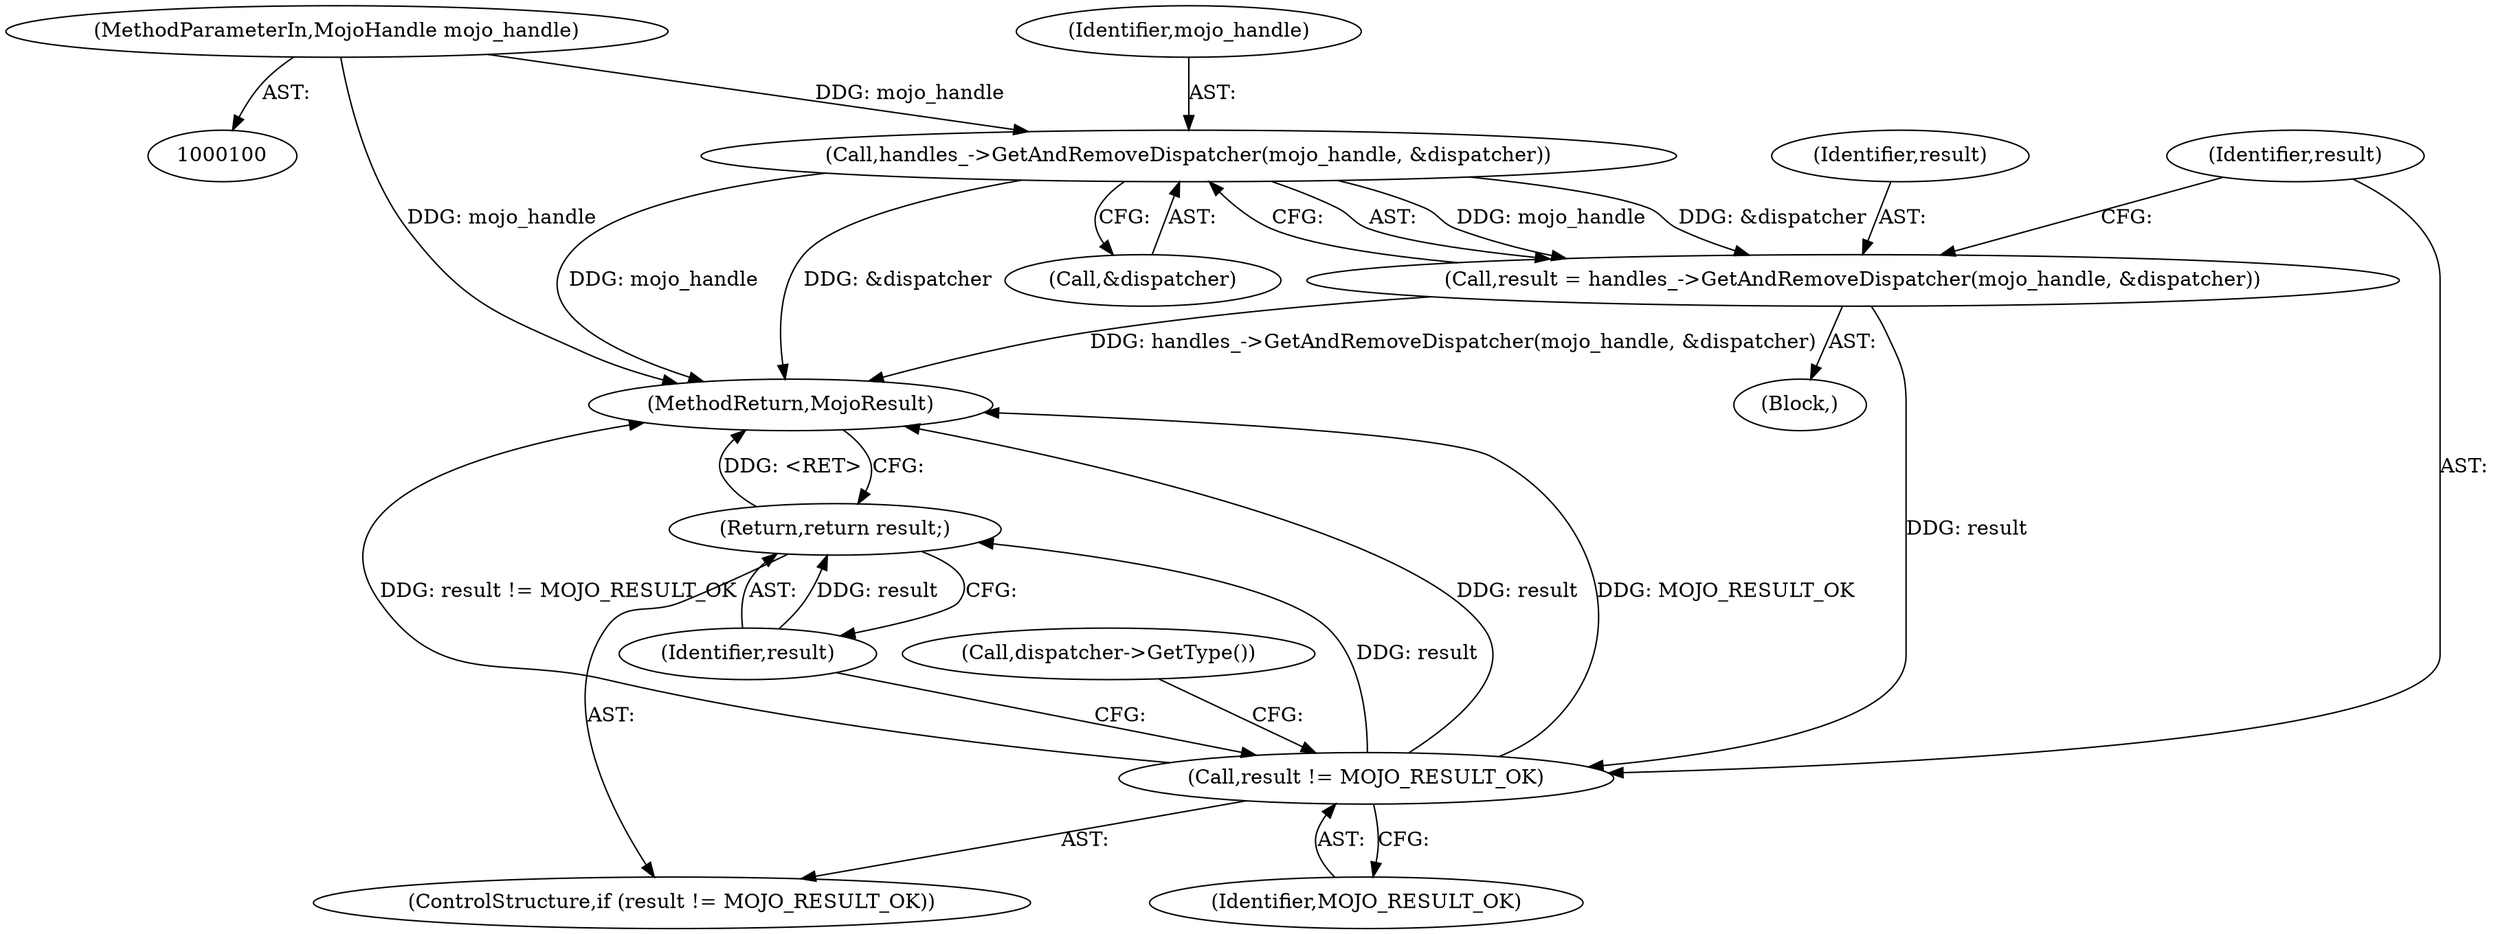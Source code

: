 digraph "0_Chrome_673ce95d481ea9368c4d4d43ac756ba1d6d9e608_31@API" {
"1000116" [label="(Call,handles_->GetAndRemoveDispatcher(mojo_handle, &dispatcher))"];
"1000101" [label="(MethodParameterIn,MojoHandle mojo_handle)"];
"1000114" [label="(Call,result = handles_->GetAndRemoveDispatcher(mojo_handle, &dispatcher))"];
"1000121" [label="(Call,result != MOJO_RESULT_OK)"];
"1000124" [label="(Return,return result;)"];
"1000114" [label="(Call,result = handles_->GetAndRemoveDispatcher(mojo_handle, &dispatcher))"];
"1000112" [label="(Block,)"];
"1000117" [label="(Identifier,mojo_handle)"];
"1000101" [label="(MethodParameterIn,MojoHandle mojo_handle)"];
"1000116" [label="(Call,handles_->GetAndRemoveDispatcher(mojo_handle, &dispatcher))"];
"1000115" [label="(Identifier,result)"];
"1000120" [label="(ControlStructure,if (result != MOJO_RESULT_OK))"];
"1000128" [label="(Call,dispatcher->GetType())"];
"1000187" [label="(MethodReturn,MojoResult)"];
"1000118" [label="(Call,&dispatcher)"];
"1000123" [label="(Identifier,MOJO_RESULT_OK)"];
"1000124" [label="(Return,return result;)"];
"1000122" [label="(Identifier,result)"];
"1000125" [label="(Identifier,result)"];
"1000121" [label="(Call,result != MOJO_RESULT_OK)"];
"1000116" -> "1000114"  [label="AST: "];
"1000116" -> "1000118"  [label="CFG: "];
"1000117" -> "1000116"  [label="AST: "];
"1000118" -> "1000116"  [label="AST: "];
"1000114" -> "1000116"  [label="CFG: "];
"1000116" -> "1000187"  [label="DDG: mojo_handle"];
"1000116" -> "1000187"  [label="DDG: &dispatcher"];
"1000116" -> "1000114"  [label="DDG: mojo_handle"];
"1000116" -> "1000114"  [label="DDG: &dispatcher"];
"1000101" -> "1000116"  [label="DDG: mojo_handle"];
"1000101" -> "1000100"  [label="AST: "];
"1000101" -> "1000187"  [label="DDG: mojo_handle"];
"1000114" -> "1000112"  [label="AST: "];
"1000115" -> "1000114"  [label="AST: "];
"1000122" -> "1000114"  [label="CFG: "];
"1000114" -> "1000187"  [label="DDG: handles_->GetAndRemoveDispatcher(mojo_handle, &dispatcher)"];
"1000114" -> "1000121"  [label="DDG: result"];
"1000121" -> "1000120"  [label="AST: "];
"1000121" -> "1000123"  [label="CFG: "];
"1000122" -> "1000121"  [label="AST: "];
"1000123" -> "1000121"  [label="AST: "];
"1000125" -> "1000121"  [label="CFG: "];
"1000128" -> "1000121"  [label="CFG: "];
"1000121" -> "1000187"  [label="DDG: result != MOJO_RESULT_OK"];
"1000121" -> "1000187"  [label="DDG: MOJO_RESULT_OK"];
"1000121" -> "1000187"  [label="DDG: result"];
"1000121" -> "1000124"  [label="DDG: result"];
"1000124" -> "1000120"  [label="AST: "];
"1000124" -> "1000125"  [label="CFG: "];
"1000125" -> "1000124"  [label="AST: "];
"1000187" -> "1000124"  [label="CFG: "];
"1000124" -> "1000187"  [label="DDG: <RET>"];
"1000125" -> "1000124"  [label="DDG: result"];
}
